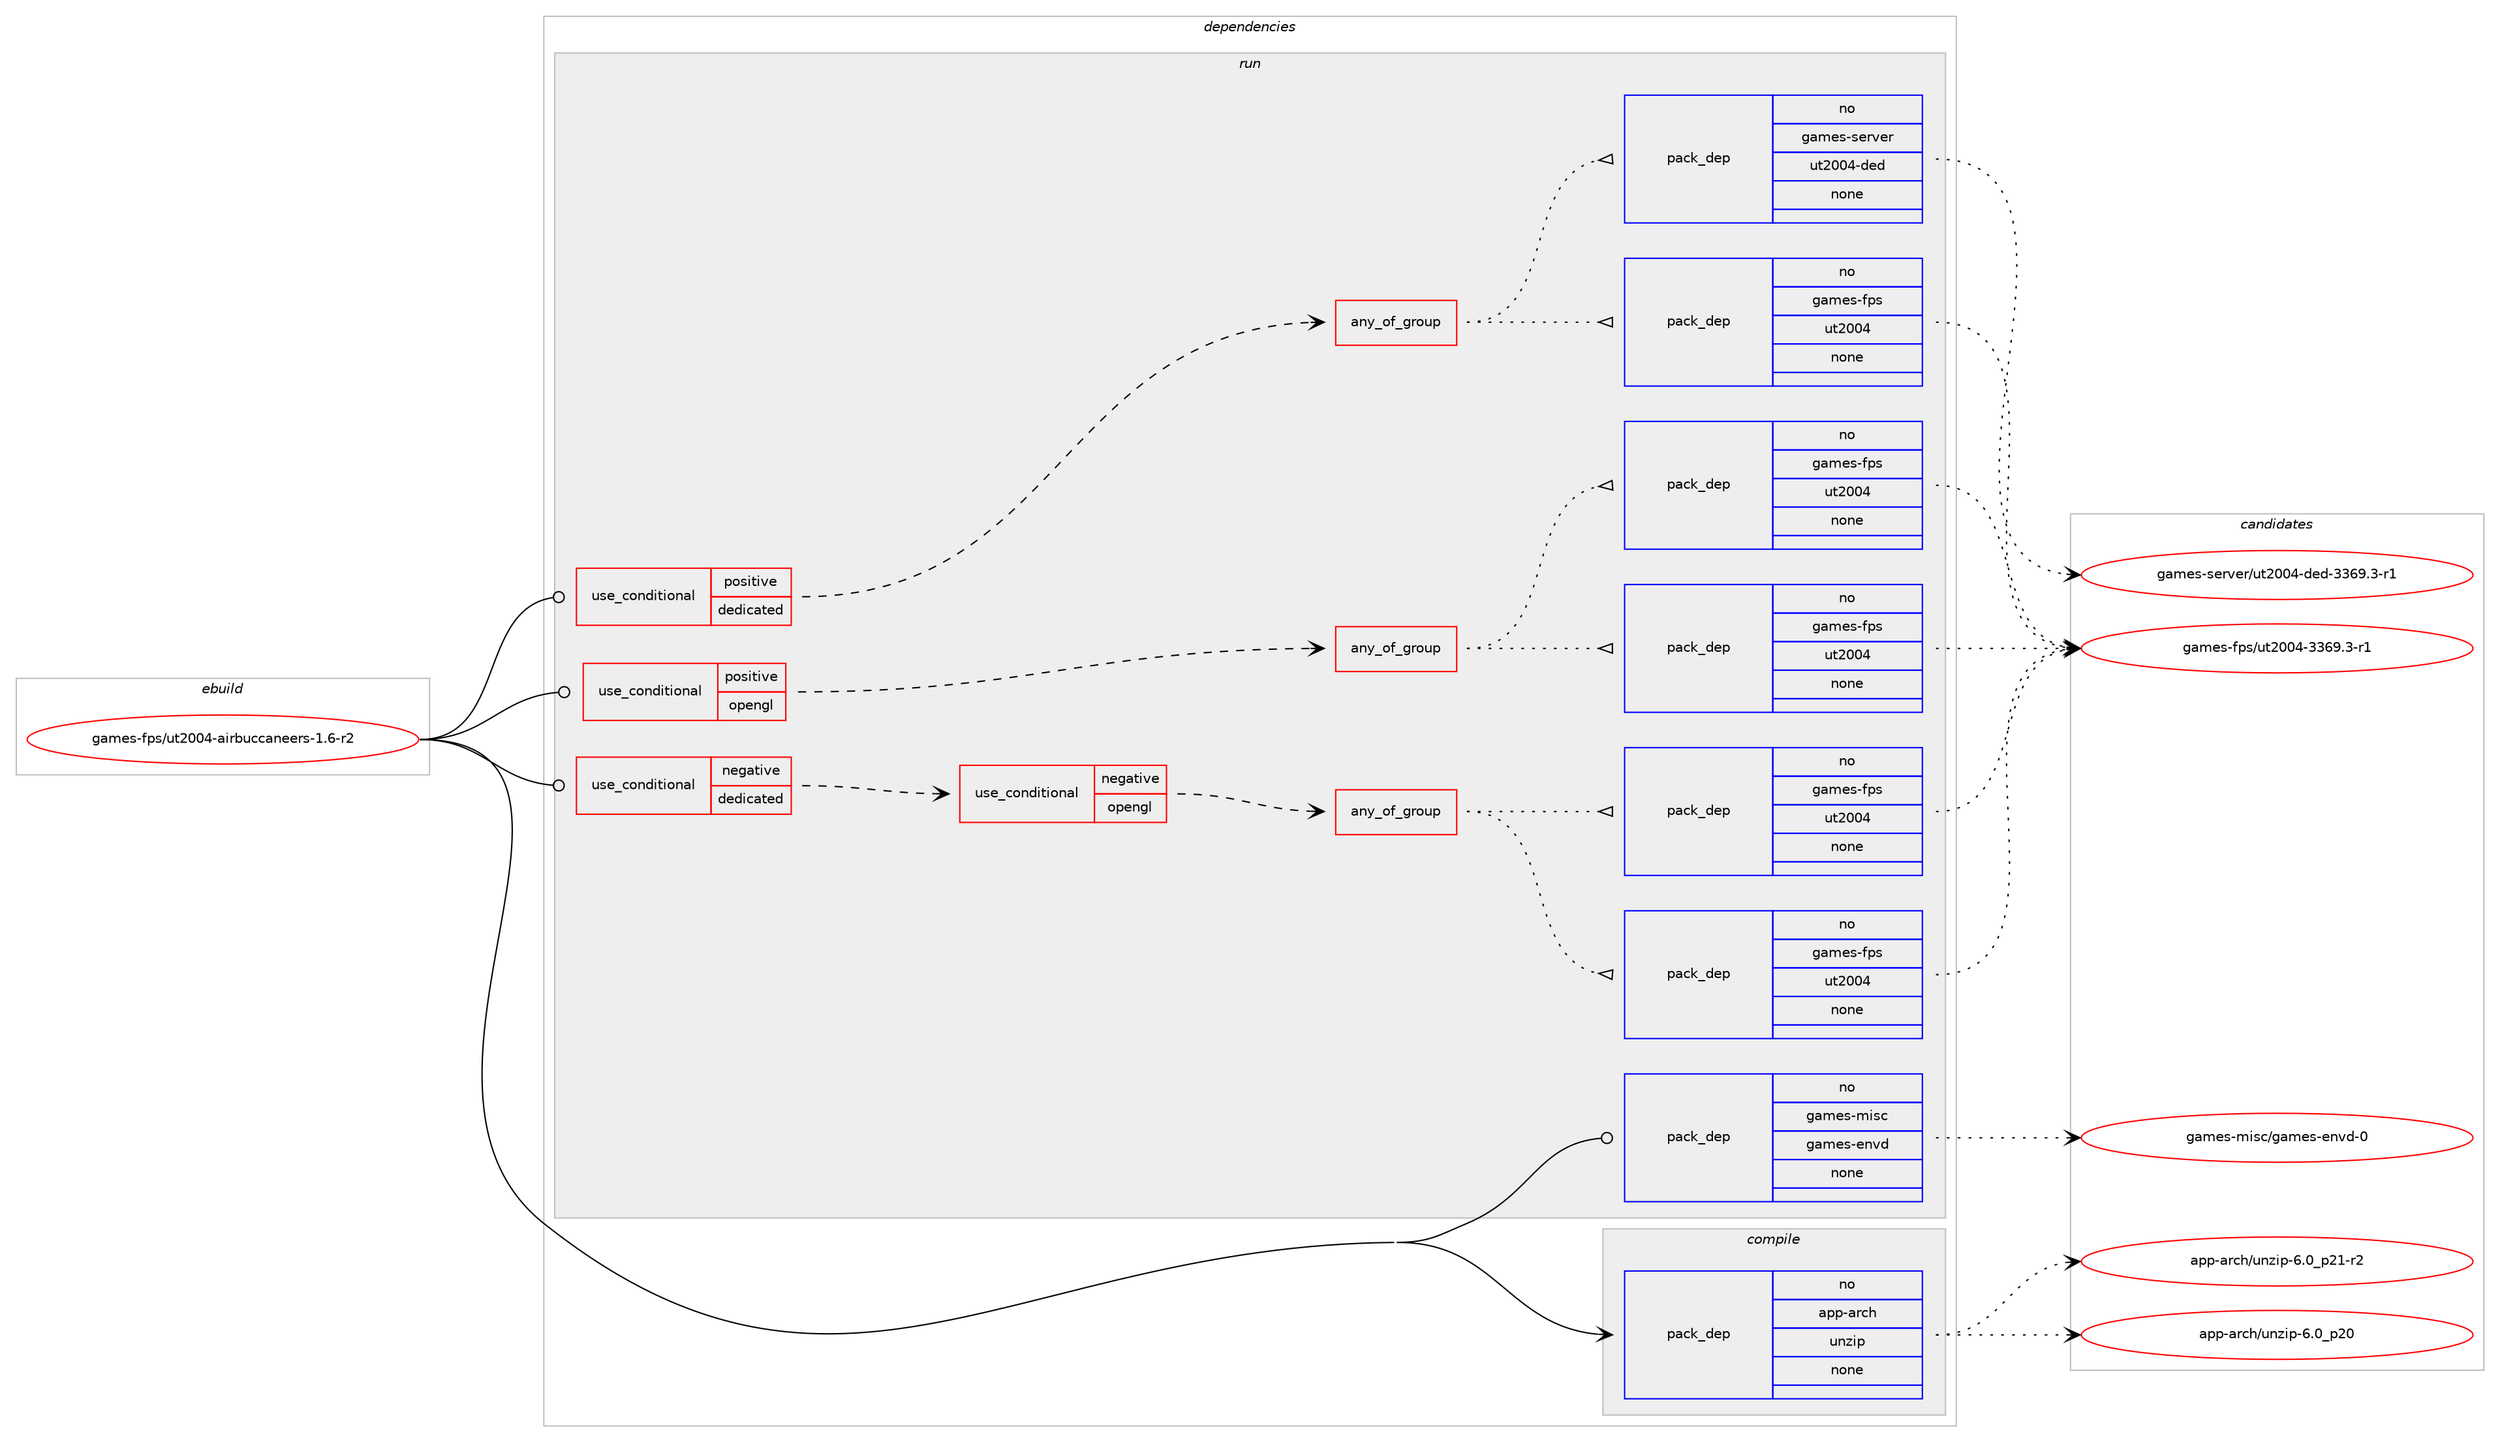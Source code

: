 digraph prolog {

# *************
# Graph options
# *************

newrank=true;
concentrate=true;
compound=true;
graph [rankdir=LR,fontname=Helvetica,fontsize=10,ranksep=1.5];#, ranksep=2.5, nodesep=0.2];
edge  [arrowhead=vee];
node  [fontname=Helvetica,fontsize=10];

# **********
# The ebuild
# **********

subgraph cluster_leftcol {
color=gray;
rank=same;
label=<<i>ebuild</i>>;
id [label="games-fps/ut2004-airbuccaneers-1.6-r2", color=red, width=4, href="../games-fps/ut2004-airbuccaneers-1.6-r2.svg"];
}

# ****************
# The dependencies
# ****************

subgraph cluster_midcol {
color=gray;
label=<<i>dependencies</i>>;
subgraph cluster_compile {
fillcolor="#eeeeee";
style=filled;
label=<<i>compile</i>>;
subgraph pack1107428 {
dependency1558200 [label=<<TABLE BORDER="0" CELLBORDER="1" CELLSPACING="0" CELLPADDING="4" WIDTH="220"><TR><TD ROWSPAN="6" CELLPADDING="30">pack_dep</TD></TR><TR><TD WIDTH="110">no</TD></TR><TR><TD>app-arch</TD></TR><TR><TD>unzip</TD></TR><TR><TD>none</TD></TR><TR><TD></TD></TR></TABLE>>, shape=none, color=blue];
}
id:e -> dependency1558200:w [weight=20,style="solid",arrowhead="vee"];
}
subgraph cluster_compileandrun {
fillcolor="#eeeeee";
style=filled;
label=<<i>compile and run</i>>;
}
subgraph cluster_run {
fillcolor="#eeeeee";
style=filled;
label=<<i>run</i>>;
subgraph cond426777 {
dependency1558201 [label=<<TABLE BORDER="0" CELLBORDER="1" CELLSPACING="0" CELLPADDING="4"><TR><TD ROWSPAN="3" CELLPADDING="10">use_conditional</TD></TR><TR><TD>negative</TD></TR><TR><TD>dedicated</TD></TR></TABLE>>, shape=none, color=red];
subgraph cond426778 {
dependency1558202 [label=<<TABLE BORDER="0" CELLBORDER="1" CELLSPACING="0" CELLPADDING="4"><TR><TD ROWSPAN="3" CELLPADDING="10">use_conditional</TD></TR><TR><TD>negative</TD></TR><TR><TD>opengl</TD></TR></TABLE>>, shape=none, color=red];
subgraph any23402 {
dependency1558203 [label=<<TABLE BORDER="0" CELLBORDER="1" CELLSPACING="0" CELLPADDING="4"><TR><TD CELLPADDING="10">any_of_group</TD></TR></TABLE>>, shape=none, color=red];subgraph pack1107429 {
dependency1558204 [label=<<TABLE BORDER="0" CELLBORDER="1" CELLSPACING="0" CELLPADDING="4" WIDTH="220"><TR><TD ROWSPAN="6" CELLPADDING="30">pack_dep</TD></TR><TR><TD WIDTH="110">no</TD></TR><TR><TD>games-fps</TD></TR><TR><TD>ut2004</TD></TR><TR><TD>none</TD></TR><TR><TD></TD></TR></TABLE>>, shape=none, color=blue];
}
dependency1558203:e -> dependency1558204:w [weight=20,style="dotted",arrowhead="oinv"];
subgraph pack1107430 {
dependency1558205 [label=<<TABLE BORDER="0" CELLBORDER="1" CELLSPACING="0" CELLPADDING="4" WIDTH="220"><TR><TD ROWSPAN="6" CELLPADDING="30">pack_dep</TD></TR><TR><TD WIDTH="110">no</TD></TR><TR><TD>games-fps</TD></TR><TR><TD>ut2004</TD></TR><TR><TD>none</TD></TR><TR><TD></TD></TR></TABLE>>, shape=none, color=blue];
}
dependency1558203:e -> dependency1558205:w [weight=20,style="dotted",arrowhead="oinv"];
}
dependency1558202:e -> dependency1558203:w [weight=20,style="dashed",arrowhead="vee"];
}
dependency1558201:e -> dependency1558202:w [weight=20,style="dashed",arrowhead="vee"];
}
id:e -> dependency1558201:w [weight=20,style="solid",arrowhead="odot"];
subgraph cond426779 {
dependency1558206 [label=<<TABLE BORDER="0" CELLBORDER="1" CELLSPACING="0" CELLPADDING="4"><TR><TD ROWSPAN="3" CELLPADDING="10">use_conditional</TD></TR><TR><TD>positive</TD></TR><TR><TD>dedicated</TD></TR></TABLE>>, shape=none, color=red];
subgraph any23403 {
dependency1558207 [label=<<TABLE BORDER="0" CELLBORDER="1" CELLSPACING="0" CELLPADDING="4"><TR><TD CELLPADDING="10">any_of_group</TD></TR></TABLE>>, shape=none, color=red];subgraph pack1107431 {
dependency1558208 [label=<<TABLE BORDER="0" CELLBORDER="1" CELLSPACING="0" CELLPADDING="4" WIDTH="220"><TR><TD ROWSPAN="6" CELLPADDING="30">pack_dep</TD></TR><TR><TD WIDTH="110">no</TD></TR><TR><TD>games-server</TD></TR><TR><TD>ut2004-ded</TD></TR><TR><TD>none</TD></TR><TR><TD></TD></TR></TABLE>>, shape=none, color=blue];
}
dependency1558207:e -> dependency1558208:w [weight=20,style="dotted",arrowhead="oinv"];
subgraph pack1107432 {
dependency1558209 [label=<<TABLE BORDER="0" CELLBORDER="1" CELLSPACING="0" CELLPADDING="4" WIDTH="220"><TR><TD ROWSPAN="6" CELLPADDING="30">pack_dep</TD></TR><TR><TD WIDTH="110">no</TD></TR><TR><TD>games-fps</TD></TR><TR><TD>ut2004</TD></TR><TR><TD>none</TD></TR><TR><TD></TD></TR></TABLE>>, shape=none, color=blue];
}
dependency1558207:e -> dependency1558209:w [weight=20,style="dotted",arrowhead="oinv"];
}
dependency1558206:e -> dependency1558207:w [weight=20,style="dashed",arrowhead="vee"];
}
id:e -> dependency1558206:w [weight=20,style="solid",arrowhead="odot"];
subgraph cond426780 {
dependency1558210 [label=<<TABLE BORDER="0" CELLBORDER="1" CELLSPACING="0" CELLPADDING="4"><TR><TD ROWSPAN="3" CELLPADDING="10">use_conditional</TD></TR><TR><TD>positive</TD></TR><TR><TD>opengl</TD></TR></TABLE>>, shape=none, color=red];
subgraph any23404 {
dependency1558211 [label=<<TABLE BORDER="0" CELLBORDER="1" CELLSPACING="0" CELLPADDING="4"><TR><TD CELLPADDING="10">any_of_group</TD></TR></TABLE>>, shape=none, color=red];subgraph pack1107433 {
dependency1558212 [label=<<TABLE BORDER="0" CELLBORDER="1" CELLSPACING="0" CELLPADDING="4" WIDTH="220"><TR><TD ROWSPAN="6" CELLPADDING="30">pack_dep</TD></TR><TR><TD WIDTH="110">no</TD></TR><TR><TD>games-fps</TD></TR><TR><TD>ut2004</TD></TR><TR><TD>none</TD></TR><TR><TD></TD></TR></TABLE>>, shape=none, color=blue];
}
dependency1558211:e -> dependency1558212:w [weight=20,style="dotted",arrowhead="oinv"];
subgraph pack1107434 {
dependency1558213 [label=<<TABLE BORDER="0" CELLBORDER="1" CELLSPACING="0" CELLPADDING="4" WIDTH="220"><TR><TD ROWSPAN="6" CELLPADDING="30">pack_dep</TD></TR><TR><TD WIDTH="110">no</TD></TR><TR><TD>games-fps</TD></TR><TR><TD>ut2004</TD></TR><TR><TD>none</TD></TR><TR><TD></TD></TR></TABLE>>, shape=none, color=blue];
}
dependency1558211:e -> dependency1558213:w [weight=20,style="dotted",arrowhead="oinv"];
}
dependency1558210:e -> dependency1558211:w [weight=20,style="dashed",arrowhead="vee"];
}
id:e -> dependency1558210:w [weight=20,style="solid",arrowhead="odot"];
subgraph pack1107435 {
dependency1558214 [label=<<TABLE BORDER="0" CELLBORDER="1" CELLSPACING="0" CELLPADDING="4" WIDTH="220"><TR><TD ROWSPAN="6" CELLPADDING="30">pack_dep</TD></TR><TR><TD WIDTH="110">no</TD></TR><TR><TD>games-misc</TD></TR><TR><TD>games-envd</TD></TR><TR><TD>none</TD></TR><TR><TD></TD></TR></TABLE>>, shape=none, color=blue];
}
id:e -> dependency1558214:w [weight=20,style="solid",arrowhead="odot"];
}
}

# **************
# The candidates
# **************

subgraph cluster_choices {
rank=same;
color=gray;
label=<<i>candidates</i>>;

subgraph choice1107428 {
color=black;
nodesep=1;
choice971121124597114991044711711012210511245544648951125048 [label="app-arch/unzip-6.0_p20", color=red, width=4,href="../app-arch/unzip-6.0_p20.svg"];
choice9711211245971149910447117110122105112455446489511250494511450 [label="app-arch/unzip-6.0_p21-r2", color=red, width=4,href="../app-arch/unzip-6.0_p21-r2.svg"];
dependency1558200:e -> choice971121124597114991044711711012210511245544648951125048:w [style=dotted,weight="100"];
dependency1558200:e -> choice9711211245971149910447117110122105112455446489511250494511450:w [style=dotted,weight="100"];
}
subgraph choice1107429 {
color=black;
nodesep=1;
choice10397109101115451021121154711711650484852455151545746514511449 [label="games-fps/ut2004-3369.3-r1", color=red, width=4,href="../games-fps/ut2004-3369.3-r1.svg"];
dependency1558204:e -> choice10397109101115451021121154711711650484852455151545746514511449:w [style=dotted,weight="100"];
}
subgraph choice1107430 {
color=black;
nodesep=1;
choice10397109101115451021121154711711650484852455151545746514511449 [label="games-fps/ut2004-3369.3-r1", color=red, width=4,href="../games-fps/ut2004-3369.3-r1.svg"];
dependency1558205:e -> choice10397109101115451021121154711711650484852455151545746514511449:w [style=dotted,weight="100"];
}
subgraph choice1107431 {
color=black;
nodesep=1;
choice1039710910111545115101114118101114471171165048485245100101100455151545746514511449 [label="games-server/ut2004-ded-3369.3-r1", color=red, width=4,href="../games-server/ut2004-ded-3369.3-r1.svg"];
dependency1558208:e -> choice1039710910111545115101114118101114471171165048485245100101100455151545746514511449:w [style=dotted,weight="100"];
}
subgraph choice1107432 {
color=black;
nodesep=1;
choice10397109101115451021121154711711650484852455151545746514511449 [label="games-fps/ut2004-3369.3-r1", color=red, width=4,href="../games-fps/ut2004-3369.3-r1.svg"];
dependency1558209:e -> choice10397109101115451021121154711711650484852455151545746514511449:w [style=dotted,weight="100"];
}
subgraph choice1107433 {
color=black;
nodesep=1;
choice10397109101115451021121154711711650484852455151545746514511449 [label="games-fps/ut2004-3369.3-r1", color=red, width=4,href="../games-fps/ut2004-3369.3-r1.svg"];
dependency1558212:e -> choice10397109101115451021121154711711650484852455151545746514511449:w [style=dotted,weight="100"];
}
subgraph choice1107434 {
color=black;
nodesep=1;
choice10397109101115451021121154711711650484852455151545746514511449 [label="games-fps/ut2004-3369.3-r1", color=red, width=4,href="../games-fps/ut2004-3369.3-r1.svg"];
dependency1558213:e -> choice10397109101115451021121154711711650484852455151545746514511449:w [style=dotted,weight="100"];
}
subgraph choice1107435 {
color=black;
nodesep=1;
choice1039710910111545109105115994710397109101115451011101181004548 [label="games-misc/games-envd-0", color=red, width=4,href="../games-misc/games-envd-0.svg"];
dependency1558214:e -> choice1039710910111545109105115994710397109101115451011101181004548:w [style=dotted,weight="100"];
}
}

}
